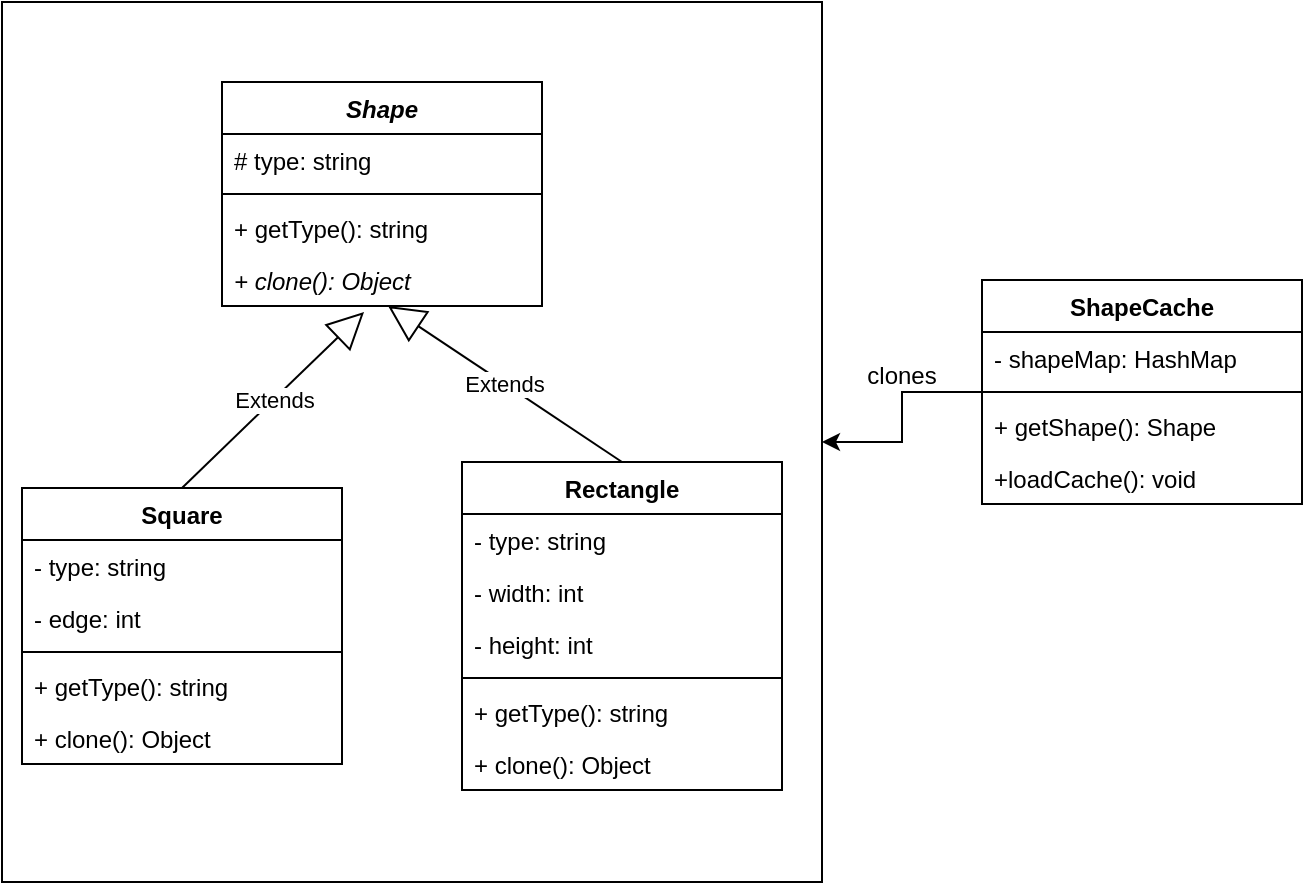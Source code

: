 <mxfile version="20.6.0" type="device"><diagram id="8jg5lp6u2nofECgSDPat" name="Page-1"><mxGraphModel dx="690" dy="1063" grid="1" gridSize="10" guides="1" tooltips="1" connect="1" arrows="1" fold="1" page="1" pageScale="1" pageWidth="850" pageHeight="1100" math="0" shadow="0"><root><mxCell id="0"/><mxCell id="1" parent="0"/><mxCell id="5d3kuZ5XJ1ltKkG7YkmV-24" value="" style="rounded=0;whiteSpace=wrap;html=1;" vertex="1" parent="1"><mxGeometry x="60" y="150" width="410" height="440" as="geometry"/></mxCell><mxCell id="5d3kuZ5XJ1ltKkG7YkmV-2" value="Shape" style="swimlane;fontStyle=3;align=center;verticalAlign=top;childLayout=stackLayout;horizontal=1;startSize=26;horizontalStack=0;resizeParent=1;resizeParentMax=0;resizeLast=0;collapsible=1;marginBottom=0;" vertex="1" parent="1"><mxGeometry x="170" y="190" width="160" height="112" as="geometry"/></mxCell><mxCell id="5d3kuZ5XJ1ltKkG7YkmV-3" value="# type: string" style="text;strokeColor=none;fillColor=none;align=left;verticalAlign=top;spacingLeft=4;spacingRight=4;overflow=hidden;rotatable=0;points=[[0,0.5],[1,0.5]];portConstraint=eastwest;" vertex="1" parent="5d3kuZ5XJ1ltKkG7YkmV-2"><mxGeometry y="26" width="160" height="26" as="geometry"/></mxCell><mxCell id="5d3kuZ5XJ1ltKkG7YkmV-4" value="" style="line;strokeWidth=1;fillColor=none;align=left;verticalAlign=middle;spacingTop=-1;spacingLeft=3;spacingRight=3;rotatable=0;labelPosition=right;points=[];portConstraint=eastwest;strokeColor=inherit;" vertex="1" parent="5d3kuZ5XJ1ltKkG7YkmV-2"><mxGeometry y="52" width="160" height="8" as="geometry"/></mxCell><mxCell id="5d3kuZ5XJ1ltKkG7YkmV-5" value="+ getType(): string" style="text;strokeColor=none;fillColor=none;align=left;verticalAlign=top;spacingLeft=4;spacingRight=4;overflow=hidden;rotatable=0;points=[[0,0.5],[1,0.5]];portConstraint=eastwest;" vertex="1" parent="5d3kuZ5XJ1ltKkG7YkmV-2"><mxGeometry y="60" width="160" height="26" as="geometry"/></mxCell><mxCell id="5d3kuZ5XJ1ltKkG7YkmV-6" value="+ clone(): Object" style="text;strokeColor=none;fillColor=none;align=left;verticalAlign=top;spacingLeft=4;spacingRight=4;overflow=hidden;rotatable=0;points=[[0,0.5],[1,0.5]];portConstraint=eastwest;fontStyle=2" vertex="1" parent="5d3kuZ5XJ1ltKkG7YkmV-2"><mxGeometry y="86" width="160" height="26" as="geometry"/></mxCell><mxCell id="5d3kuZ5XJ1ltKkG7YkmV-7" value="Square" style="swimlane;fontStyle=1;align=center;verticalAlign=top;childLayout=stackLayout;horizontal=1;startSize=26;horizontalStack=0;resizeParent=1;resizeParentMax=0;resizeLast=0;collapsible=1;marginBottom=0;" vertex="1" parent="1"><mxGeometry x="70" y="393" width="160" height="138" as="geometry"/></mxCell><mxCell id="5d3kuZ5XJ1ltKkG7YkmV-8" value="- type: string" style="text;strokeColor=none;fillColor=none;align=left;verticalAlign=top;spacingLeft=4;spacingRight=4;overflow=hidden;rotatable=0;points=[[0,0.5],[1,0.5]];portConstraint=eastwest;" vertex="1" parent="5d3kuZ5XJ1ltKkG7YkmV-7"><mxGeometry y="26" width="160" height="26" as="geometry"/></mxCell><mxCell id="5d3kuZ5XJ1ltKkG7YkmV-30" value="- edge: int" style="text;strokeColor=none;fillColor=none;align=left;verticalAlign=top;spacingLeft=4;spacingRight=4;overflow=hidden;rotatable=0;points=[[0,0.5],[1,0.5]];portConstraint=eastwest;" vertex="1" parent="5d3kuZ5XJ1ltKkG7YkmV-7"><mxGeometry y="52" width="160" height="26" as="geometry"/></mxCell><mxCell id="5d3kuZ5XJ1ltKkG7YkmV-9" value="" style="line;strokeWidth=1;fillColor=none;align=left;verticalAlign=middle;spacingTop=-1;spacingLeft=3;spacingRight=3;rotatable=0;labelPosition=right;points=[];portConstraint=eastwest;strokeColor=inherit;" vertex="1" parent="5d3kuZ5XJ1ltKkG7YkmV-7"><mxGeometry y="78" width="160" height="8" as="geometry"/></mxCell><mxCell id="5d3kuZ5XJ1ltKkG7YkmV-10" value="+ getType(): string" style="text;strokeColor=none;fillColor=none;align=left;verticalAlign=top;spacingLeft=4;spacingRight=4;overflow=hidden;rotatable=0;points=[[0,0.5],[1,0.5]];portConstraint=eastwest;" vertex="1" parent="5d3kuZ5XJ1ltKkG7YkmV-7"><mxGeometry y="86" width="160" height="26" as="geometry"/></mxCell><mxCell id="5d3kuZ5XJ1ltKkG7YkmV-11" value="+ clone(): Object" style="text;strokeColor=none;fillColor=none;align=left;verticalAlign=top;spacingLeft=4;spacingRight=4;overflow=hidden;rotatable=0;points=[[0,0.5],[1,0.5]];portConstraint=eastwest;" vertex="1" parent="5d3kuZ5XJ1ltKkG7YkmV-7"><mxGeometry y="112" width="160" height="26" as="geometry"/></mxCell><mxCell id="5d3kuZ5XJ1ltKkG7YkmV-12" value="Rectangle" style="swimlane;fontStyle=1;align=center;verticalAlign=top;childLayout=stackLayout;horizontal=1;startSize=26;horizontalStack=0;resizeParent=1;resizeParentMax=0;resizeLast=0;collapsible=1;marginBottom=0;" vertex="1" parent="1"><mxGeometry x="290" y="380" width="160" height="164" as="geometry"/></mxCell><mxCell id="5d3kuZ5XJ1ltKkG7YkmV-13" value="- type: string" style="text;strokeColor=none;fillColor=none;align=left;verticalAlign=top;spacingLeft=4;spacingRight=4;overflow=hidden;rotatable=0;points=[[0,0.5],[1,0.5]];portConstraint=eastwest;" vertex="1" parent="5d3kuZ5XJ1ltKkG7YkmV-12"><mxGeometry y="26" width="160" height="26" as="geometry"/></mxCell><mxCell id="5d3kuZ5XJ1ltKkG7YkmV-28" value="- width: int" style="text;strokeColor=none;fillColor=none;align=left;verticalAlign=top;spacingLeft=4;spacingRight=4;overflow=hidden;rotatable=0;points=[[0,0.5],[1,0.5]];portConstraint=eastwest;" vertex="1" parent="5d3kuZ5XJ1ltKkG7YkmV-12"><mxGeometry y="52" width="160" height="26" as="geometry"/></mxCell><mxCell id="5d3kuZ5XJ1ltKkG7YkmV-27" value="- height: int" style="text;strokeColor=none;fillColor=none;align=left;verticalAlign=top;spacingLeft=4;spacingRight=4;overflow=hidden;rotatable=0;points=[[0,0.5],[1,0.5]];portConstraint=eastwest;" vertex="1" parent="5d3kuZ5XJ1ltKkG7YkmV-12"><mxGeometry y="78" width="160" height="26" as="geometry"/></mxCell><mxCell id="5d3kuZ5XJ1ltKkG7YkmV-14" value="" style="line;strokeWidth=1;fillColor=none;align=left;verticalAlign=middle;spacingTop=-1;spacingLeft=3;spacingRight=3;rotatable=0;labelPosition=right;points=[];portConstraint=eastwest;strokeColor=inherit;" vertex="1" parent="5d3kuZ5XJ1ltKkG7YkmV-12"><mxGeometry y="104" width="160" height="8" as="geometry"/></mxCell><mxCell id="5d3kuZ5XJ1ltKkG7YkmV-15" value="+ getType(): string" style="text;strokeColor=none;fillColor=none;align=left;verticalAlign=top;spacingLeft=4;spacingRight=4;overflow=hidden;rotatable=0;points=[[0,0.5],[1,0.5]];portConstraint=eastwest;" vertex="1" parent="5d3kuZ5XJ1ltKkG7YkmV-12"><mxGeometry y="112" width="160" height="26" as="geometry"/></mxCell><mxCell id="5d3kuZ5XJ1ltKkG7YkmV-16" value="+ clone(): Object" style="text;strokeColor=none;fillColor=none;align=left;verticalAlign=top;spacingLeft=4;spacingRight=4;overflow=hidden;rotatable=0;points=[[0,0.5],[1,0.5]];portConstraint=eastwest;" vertex="1" parent="5d3kuZ5XJ1ltKkG7YkmV-12"><mxGeometry y="138" width="160" height="26" as="geometry"/></mxCell><mxCell id="5d3kuZ5XJ1ltKkG7YkmV-25" style="edgeStyle=orthogonalEdgeStyle;rounded=0;orthogonalLoop=1;jettySize=auto;html=1;entryX=1;entryY=0.5;entryDx=0;entryDy=0;" edge="1" parent="1" source="5d3kuZ5XJ1ltKkG7YkmV-17" target="5d3kuZ5XJ1ltKkG7YkmV-24"><mxGeometry relative="1" as="geometry"/></mxCell><mxCell id="5d3kuZ5XJ1ltKkG7YkmV-17" value="ShapeCache" style="swimlane;fontStyle=1;align=center;verticalAlign=top;childLayout=stackLayout;horizontal=1;startSize=26;horizontalStack=0;resizeParent=1;resizeParentMax=0;resizeLast=0;collapsible=1;marginBottom=0;" vertex="1" parent="1"><mxGeometry x="550" y="289" width="160" height="112" as="geometry"/></mxCell><mxCell id="5d3kuZ5XJ1ltKkG7YkmV-18" value="- shapeMap: HashMap" style="text;strokeColor=none;fillColor=none;align=left;verticalAlign=top;spacingLeft=4;spacingRight=4;overflow=hidden;rotatable=0;points=[[0,0.5],[1,0.5]];portConstraint=eastwest;" vertex="1" parent="5d3kuZ5XJ1ltKkG7YkmV-17"><mxGeometry y="26" width="160" height="26" as="geometry"/></mxCell><mxCell id="5d3kuZ5XJ1ltKkG7YkmV-19" value="" style="line;strokeWidth=1;fillColor=none;align=left;verticalAlign=middle;spacingTop=-1;spacingLeft=3;spacingRight=3;rotatable=0;labelPosition=right;points=[];portConstraint=eastwest;strokeColor=inherit;" vertex="1" parent="5d3kuZ5XJ1ltKkG7YkmV-17"><mxGeometry y="52" width="160" height="8" as="geometry"/></mxCell><mxCell id="5d3kuZ5XJ1ltKkG7YkmV-20" value="+ getShape(): Shape" style="text;strokeColor=none;fillColor=none;align=left;verticalAlign=top;spacingLeft=4;spacingRight=4;overflow=hidden;rotatable=0;points=[[0,0.5],[1,0.5]];portConstraint=eastwest;" vertex="1" parent="5d3kuZ5XJ1ltKkG7YkmV-17"><mxGeometry y="60" width="160" height="26" as="geometry"/></mxCell><mxCell id="5d3kuZ5XJ1ltKkG7YkmV-21" value="+loadCache(): void" style="text;strokeColor=none;fillColor=none;align=left;verticalAlign=top;spacingLeft=4;spacingRight=4;overflow=hidden;rotatable=0;points=[[0,0.5],[1,0.5]];portConstraint=eastwest;" vertex="1" parent="5d3kuZ5XJ1ltKkG7YkmV-17"><mxGeometry y="86" width="160" height="26" as="geometry"/></mxCell><mxCell id="5d3kuZ5XJ1ltKkG7YkmV-22" value="Extends" style="endArrow=block;endSize=16;endFill=0;html=1;rounded=0;exitX=0.5;exitY=0;exitDx=0;exitDy=0;entryX=0.444;entryY=1.115;entryDx=0;entryDy=0;entryPerimeter=0;" edge="1" parent="1" source="5d3kuZ5XJ1ltKkG7YkmV-7" target="5d3kuZ5XJ1ltKkG7YkmV-6"><mxGeometry width="160" relative="1" as="geometry"><mxPoint x="220" y="400" as="sourcePoint"/><mxPoint x="380" y="400" as="targetPoint"/></mxGeometry></mxCell><mxCell id="5d3kuZ5XJ1ltKkG7YkmV-23" value="Extends" style="endArrow=block;endSize=16;endFill=0;html=1;rounded=0;exitX=0.5;exitY=0;exitDx=0;exitDy=0;entryX=0.519;entryY=1;entryDx=0;entryDy=0;entryPerimeter=0;" edge="1" parent="1" source="5d3kuZ5XJ1ltKkG7YkmV-12" target="5d3kuZ5XJ1ltKkG7YkmV-6"><mxGeometry width="160" relative="1" as="geometry"><mxPoint x="160" y="370" as="sourcePoint"/><mxPoint x="251.04" y="334.99" as="targetPoint"/></mxGeometry></mxCell><mxCell id="5d3kuZ5XJ1ltKkG7YkmV-26" value="clones" style="text;html=1;strokeColor=none;fillColor=none;align=center;verticalAlign=middle;whiteSpace=wrap;rounded=0;" vertex="1" parent="1"><mxGeometry x="480" y="322" width="60" height="30" as="geometry"/></mxCell></root></mxGraphModel></diagram></mxfile>